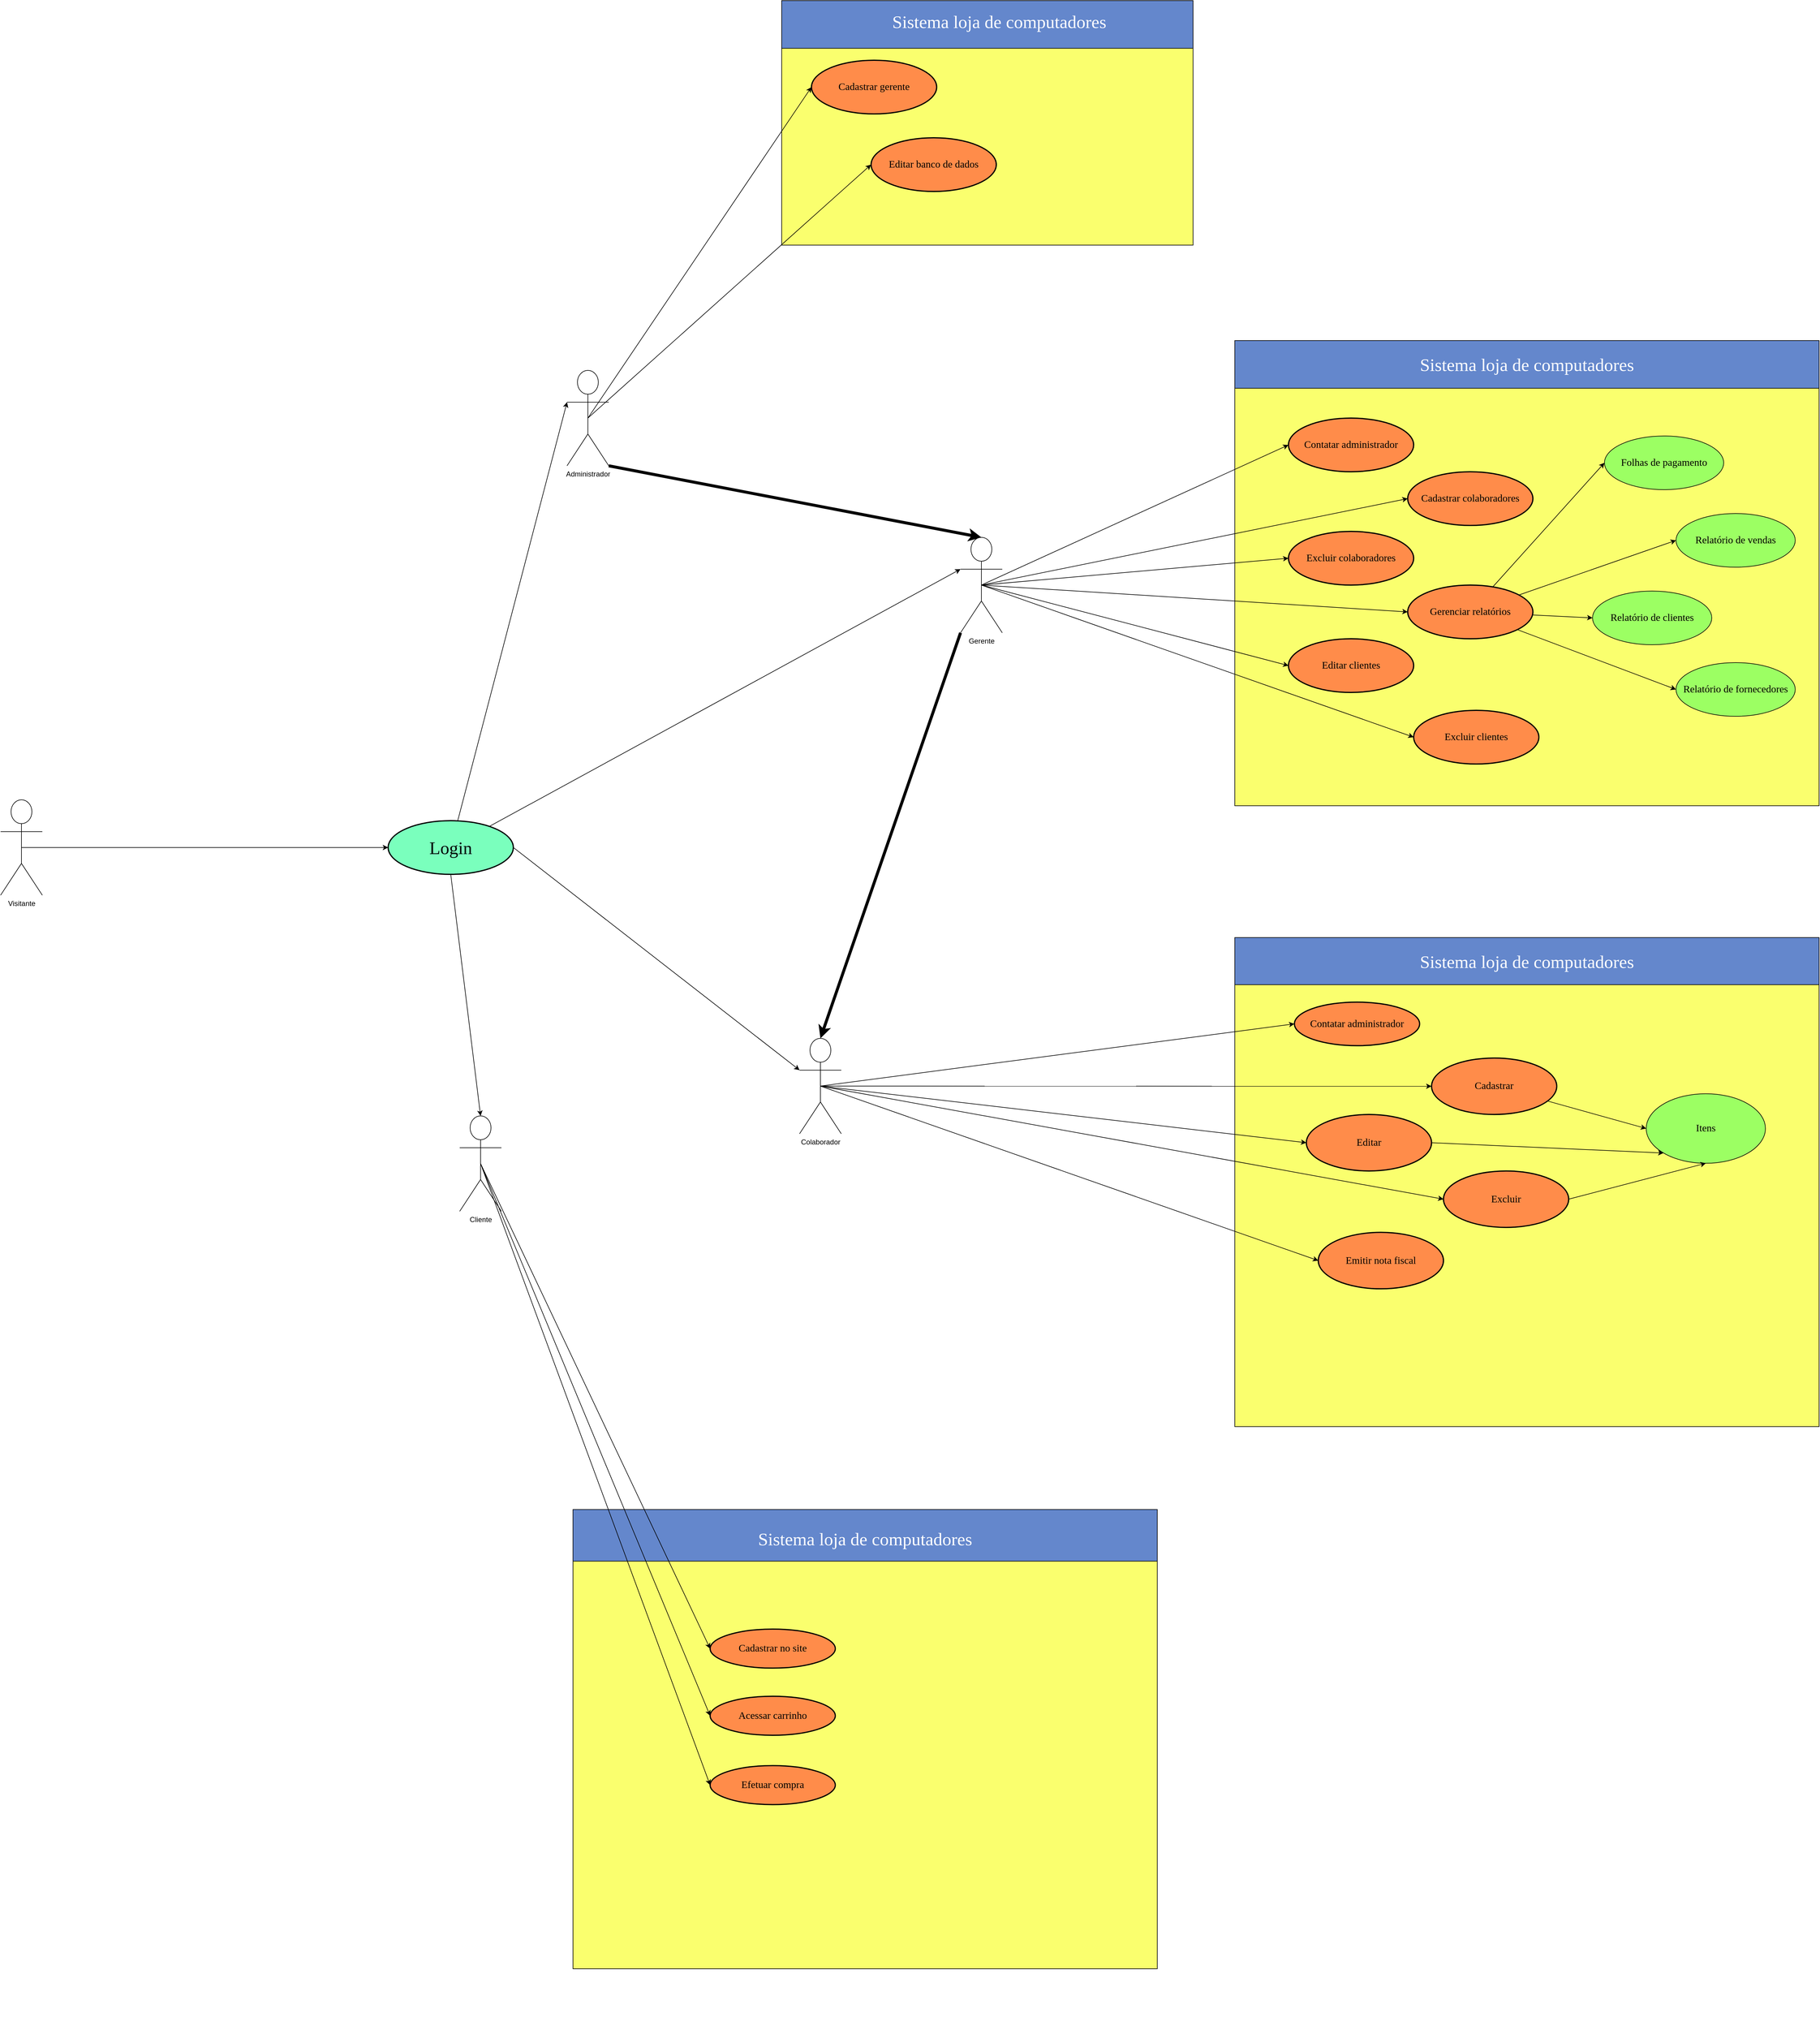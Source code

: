 <mxfile version="14.5.10" type="github"><diagram id="vT2mJT_bwP9MNuO4vzT1" name="Page-1"><mxGraphModel dx="7221" dy="4925" grid="1" gridSize="10" guides="1" tooltips="1" connect="1" arrows="1" fold="1" page="1" pageScale="1" pageWidth="827" pageHeight="1169" math="0" shadow="0"><root><mxCell id="0"/><mxCell id="1" parent="0"/><mxCell id="cgCHBUomsekFKD0tzw8Z-139" value="" style="group" parent="1" vertex="1" connectable="0"><mxGeometry x="-390" y="-1210" width="690" height="410" as="geometry"/></mxCell><mxCell id="cgCHBUomsekFKD0tzw8Z-59" value="" style="rounded=0;whiteSpace=wrap;html=1;fillColor=#FAFF6E;" parent="cgCHBUomsekFKD0tzw8Z-139" vertex="1"><mxGeometry width="690" height="410" as="geometry"/></mxCell><mxCell id="cgCHBUomsekFKD0tzw8Z-60" value="" style="rounded=0;whiteSpace=wrap;html=1;fillColor=#6487CC;" parent="cgCHBUomsekFKD0tzw8Z-139" vertex="1"><mxGeometry width="690" height="80" as="geometry"/></mxCell><mxCell id="cgCHBUomsekFKD0tzw8Z-140" value="&lt;font style=&quot;font-size: 30px&quot; face=&quot;Comic Sans MS&quot; color=&quot;#FFFFFF&quot;&gt;Sistema loja de computadores&lt;/font&gt;" style="text;html=1;strokeColor=none;fillColor=none;align=center;verticalAlign=middle;whiteSpace=wrap;rounded=0;" parent="cgCHBUomsekFKD0tzw8Z-139" vertex="1"><mxGeometry x="150" y="10" width="430" height="50" as="geometry"/></mxCell><mxCell id="cgCHBUomsekFKD0tzw8Z-39" value="&lt;font style=&quot;font-size: 17px&quot; face=&quot;Comic Sans MS&quot;&gt;Cadastrar gerente&lt;/font&gt;" style="ellipse;whiteSpace=wrap;html=1;strokeWidth=2;fillColor=#FF8C4A;" parent="cgCHBUomsekFKD0tzw8Z-139" vertex="1"><mxGeometry x="50" y="100" width="210" height="90" as="geometry"/></mxCell><mxCell id="cgCHBUomsekFKD0tzw8Z-73" value="&lt;font style=&quot;font-size: 17px&quot; face=&quot;Comic Sans MS&quot;&gt;Editar banco de dados&lt;br&gt;&lt;/font&gt;" style="ellipse;whiteSpace=wrap;html=1;strokeWidth=2;fillColor=#FF8C4A;" parent="cgCHBUomsekFKD0tzw8Z-139" vertex="1"><mxGeometry x="150" y="230" width="210" height="90" as="geometry"/></mxCell><mxCell id="cgCHBUomsekFKD0tzw8Z-120" value="" style="group" parent="1" vertex="1" connectable="0"><mxGeometry x="-740" y="1320" width="980" height="870" as="geometry"/></mxCell><mxCell id="cgCHBUomsekFKD0tzw8Z-119" value="" style="group" parent="cgCHBUomsekFKD0tzw8Z-120" vertex="1" connectable="0"><mxGeometry width="980" height="770" as="geometry"/></mxCell><mxCell id="cgCHBUomsekFKD0tzw8Z-75" value="" style="rounded=0;whiteSpace=wrap;html=1;fillColor=#FAFF6E;" parent="cgCHBUomsekFKD0tzw8Z-119" vertex="1"><mxGeometry y="1.083" width="980" height="768.917" as="geometry"/></mxCell><mxCell id="cgCHBUomsekFKD0tzw8Z-76" value="" style="rounded=0;whiteSpace=wrap;html=1;fillColor=#6487CC;" parent="cgCHBUomsekFKD0tzw8Z-119" vertex="1"><mxGeometry width="980" height="86.639" as="geometry"/></mxCell><mxCell id="cgCHBUomsekFKD0tzw8Z-78" value="&lt;font style=&quot;font-size: 17px&quot; face=&quot;Comic Sans MS&quot;&gt;Efetuar compra&lt;br&gt;&lt;/font&gt;" style="ellipse;whiteSpace=wrap;html=1;fillColor=#FF8C4A;strokeWidth=2;" parent="cgCHBUomsekFKD0tzw8Z-119" vertex="1"><mxGeometry x="230" y="429.34" width="210" height="65.377" as="geometry"/></mxCell><mxCell id="cgCHBUomsekFKD0tzw8Z-79" value="&lt;font style=&quot;font-size: 17px&quot; face=&quot;Comic Sans MS&quot;&gt;Acessar carrinho&lt;/font&gt;" style="ellipse;whiteSpace=wrap;html=1;fillColor=#FF8C4A;strokeWidth=2;" parent="cgCHBUomsekFKD0tzw8Z-119" vertex="1"><mxGeometry x="230" y="313.113" width="210" height="65.377" as="geometry"/></mxCell><mxCell id="cgCHBUomsekFKD0tzw8Z-108" value="&lt;font style=&quot;font-size: 17px&quot; face=&quot;Comic Sans MS&quot;&gt;Cadastrar no site&lt;br&gt;&lt;/font&gt;" style="ellipse;whiteSpace=wrap;html=1;fillColor=#FF8C4A;strokeWidth=2;" parent="cgCHBUomsekFKD0tzw8Z-119" vertex="1"><mxGeometry x="230" y="200.519" width="210" height="65.377" as="geometry"/></mxCell><mxCell id="cgCHBUomsekFKD0tzw8Z-77" value="&lt;font style=&quot;font-size: 30px&quot; face=&quot;Comic Sans MS&quot; color=&quot;#FFFFFF&quot;&gt;Sistema loja de computadores&lt;/font&gt;" style="text;html=1;strokeColor=none;fillColor=none;align=center;verticalAlign=middle;whiteSpace=wrap;rounded=0;" parent="cgCHBUomsekFKD0tzw8Z-120" vertex="1"><mxGeometry x="275" y="18.354" width="430" height="61.181" as="geometry"/></mxCell><mxCell id="cgCHBUomsekFKD0tzw8Z-133" value="" style="group" parent="1" vertex="1" connectable="0"><mxGeometry x="370" y="360" width="980" height="820" as="geometry"/></mxCell><mxCell id="cgCHBUomsekFKD0tzw8Z-129" value="" style="rounded=0;whiteSpace=wrap;html=1;fillColor=#FAFF6E;" parent="cgCHBUomsekFKD0tzw8Z-133" vertex="1"><mxGeometry y="0.989" width="980" height="820" as="geometry"/></mxCell><mxCell id="cgCHBUomsekFKD0tzw8Z-131" value="" style="rounded=0;whiteSpace=wrap;html=1;fillColor=#6487CC;" parent="cgCHBUomsekFKD0tzw8Z-133" vertex="1"><mxGeometry y="0.988" width="980" height="79.036" as="geometry"/></mxCell><mxCell id="cgCHBUomsekFKD0tzw8Z-136" value="&lt;font style=&quot;font-size: 30px&quot; face=&quot;Comic Sans MS&quot; color=&quot;#FFFFFF&quot;&gt;Sistema loja de computadores&lt;/font&gt;" style="text;html=1;strokeColor=none;fillColor=none;align=center;verticalAlign=middle;whiteSpace=wrap;rounded=0;" parent="cgCHBUomsekFKD0tzw8Z-133" vertex="1"><mxGeometry x="275" y="13.922" width="430" height="53.178" as="geometry"/></mxCell><mxCell id="cgCHBUomsekFKD0tzw8Z-47" value="&lt;font style=&quot;font-size: 17px&quot; face=&quot;Comic Sans MS&quot;&gt;Contatar administrador&lt;br&gt;&lt;/font&gt;" style="ellipse;whiteSpace=wrap;html=1;fillColor=#FF8C4A;strokeWidth=2;" parent="cgCHBUomsekFKD0tzw8Z-133" vertex="1"><mxGeometry x="100" y="109.198" width="210" height="73.069" as="geometry"/></mxCell><mxCell id="cgCHBUomsekFKD0tzw8Z-48" value="&lt;font style=&quot;font-size: 17px&quot; face=&quot;Comic Sans MS&quot;&gt;Cadastrar&lt;/font&gt;" style="ellipse;whiteSpace=wrap;html=1;fillColor=#FF8C4A;strokeWidth=2;" parent="cgCHBUomsekFKD0tzw8Z-133" vertex="1"><mxGeometry x="330" y="202.967" width="210" height="94.681" as="geometry"/></mxCell><mxCell id="cgCHBUomsekFKD0tzw8Z-62" value="&lt;font style=&quot;font-size: 17px&quot; face=&quot;Comic Sans MS&quot;&gt;Editar&lt;/font&gt;" style="ellipse;whiteSpace=wrap;html=1;fillColor=#FF8C4A;strokeWidth=2;" parent="cgCHBUomsekFKD0tzw8Z-133" vertex="1"><mxGeometry x="120" y="297.648" width="210" height="94.681" as="geometry"/></mxCell><mxCell id="cgCHBUomsekFKD0tzw8Z-54" value="&lt;font style=&quot;font-size: 17px&quot; face=&quot;Comic Sans MS&quot;&gt;Excluir&lt;/font&gt;" style="ellipse;whiteSpace=wrap;html=1;fillColor=#FF8C4A;strokeWidth=2;" parent="cgCHBUomsekFKD0tzw8Z-133" vertex="1"><mxGeometry x="350" y="392.326" width="210" height="94.681" as="geometry"/></mxCell><mxCell id="cgCHBUomsekFKD0tzw8Z-97" value="&lt;font style=&quot;font-size: 17px&quot; face=&quot;Comic Sans MS&quot;&gt;Emitir nota fiscal&lt;br&gt;&lt;/font&gt;" style="ellipse;whiteSpace=wrap;html=1;fillColor=#FF8C4A;strokeWidth=2;" parent="cgCHBUomsekFKD0tzw8Z-133" vertex="1"><mxGeometry x="140" y="495.249" width="210" height="94.681" as="geometry"/></mxCell><mxCell id="cgCHBUomsekFKD0tzw8Z-13" value="" style="rounded=0;whiteSpace=wrap;html=1;fillColor=#FAFF6E;" parent="1" vertex="1"><mxGeometry x="370" y="-640" width="980" height="780" as="geometry"/></mxCell><mxCell id="cgCHBUomsekFKD0tzw8Z-43" style="rounded=0;orthogonalLoop=1;jettySize=auto;html=1;entryX=0;entryY=0.5;entryDx=0;entryDy=0;fillColor=#000000;exitX=0.5;exitY=0.5;exitDx=0;exitDy=0;exitPerimeter=0;" parent="1" source="cgCHBUomsekFKD0tzw8Z-2" target="cgCHBUomsekFKD0tzw8Z-47" edge="1"><mxGeometry relative="1" as="geometry"><mxPoint x="414" y="415" as="targetPoint"/></mxGeometry></mxCell><mxCell id="cgCHBUomsekFKD0tzw8Z-49" style="rounded=0;orthogonalLoop=1;jettySize=auto;html=1;entryX=0;entryY=0.5;entryDx=0;entryDy=0;fillColor=#000000;exitX=0.5;exitY=0.5;exitDx=0;exitDy=0;exitPerimeter=0;" parent="1" source="cgCHBUomsekFKD0tzw8Z-2" target="cgCHBUomsekFKD0tzw8Z-48" edge="1"><mxGeometry relative="1" as="geometry"/></mxCell><mxCell id="cgCHBUomsekFKD0tzw8Z-56" style="rounded=0;orthogonalLoop=1;jettySize=auto;html=1;entryX=0;entryY=0.5;entryDx=0;entryDy=0;fillColor=#000000;exitX=0.5;exitY=0.5;exitDx=0;exitDy=0;exitPerimeter=0;" parent="1" source="cgCHBUomsekFKD0tzw8Z-2" target="cgCHBUomsekFKD0tzw8Z-54" edge="1"><mxGeometry relative="1" as="geometry"/></mxCell><mxCell id="cgCHBUomsekFKD0tzw8Z-63" style="edgeStyle=none;rounded=0;orthogonalLoop=1;jettySize=auto;html=1;entryX=0;entryY=0.5;entryDx=0;entryDy=0;fillColor=#000000;exitX=0.5;exitY=0.5;exitDx=0;exitDy=0;exitPerimeter=0;" parent="1" source="cgCHBUomsekFKD0tzw8Z-2" target="cgCHBUomsekFKD0tzw8Z-62" edge="1"><mxGeometry relative="1" as="geometry"/></mxCell><mxCell id="cgCHBUomsekFKD0tzw8Z-98" style="edgeStyle=none;rounded=0;orthogonalLoop=1;jettySize=auto;html=1;entryX=0;entryY=0.5;entryDx=0;entryDy=0;fillColor=#000000;exitX=0.5;exitY=0.5;exitDx=0;exitDy=0;exitPerimeter=0;" parent="1" source="cgCHBUomsekFKD0tzw8Z-2" target="cgCHBUomsekFKD0tzw8Z-97" edge="1"><mxGeometry relative="1" as="geometry"/></mxCell><mxCell id="cgCHBUomsekFKD0tzw8Z-2" value="Colaborador" style="shape=umlActor;verticalLabelPosition=bottom;verticalAlign=top;html=1;" parent="1" vertex="1"><mxGeometry x="-360" y="530" width="70" height="160" as="geometry"/></mxCell><mxCell id="cgCHBUomsekFKD0tzw8Z-40" style="rounded=0;orthogonalLoop=1;jettySize=auto;html=1;entryX=0;entryY=0.5;entryDx=0;entryDy=0;fillColor=#000000;exitX=0.5;exitY=0.5;exitDx=0;exitDy=0;exitPerimeter=0;" parent="1" source="cgCHBUomsekFKD0tzw8Z-3" target="cgCHBUomsekFKD0tzw8Z-39" edge="1"><mxGeometry relative="1" as="geometry"/></mxCell><mxCell id="cgCHBUomsekFKD0tzw8Z-74" style="edgeStyle=none;rounded=0;orthogonalLoop=1;jettySize=auto;html=1;entryX=0;entryY=0.5;entryDx=0;entryDy=0;fillColor=#000000;exitX=0.5;exitY=0.5;exitDx=0;exitDy=0;exitPerimeter=0;" parent="1" source="cgCHBUomsekFKD0tzw8Z-3" target="cgCHBUomsekFKD0tzw8Z-73" edge="1"><mxGeometry relative="1" as="geometry"/></mxCell><mxCell id="cgCHBUomsekFKD0tzw8Z-137" style="edgeStyle=none;rounded=0;orthogonalLoop=1;jettySize=auto;html=1;entryX=0.5;entryY=0;entryDx=0;entryDy=0;entryPerimeter=0;fillColor=#000000;exitX=1;exitY=1;exitDx=0;exitDy=0;exitPerimeter=0;strokeWidth=5;" parent="1" source="cgCHBUomsekFKD0tzw8Z-3" target="cgCHBUomsekFKD0tzw8Z-30" edge="1"><mxGeometry relative="1" as="geometry"/></mxCell><mxCell id="cgCHBUomsekFKD0tzw8Z-3" value="Administrador" style="shape=umlActor;verticalLabelPosition=bottom;verticalAlign=top;html=1;" parent="1" vertex="1"><mxGeometry x="-750" y="-590" width="70" height="160" as="geometry"/></mxCell><mxCell id="cgCHBUomsekFKD0tzw8Z-4" value="Cliente" style="shape=umlActor;verticalLabelPosition=bottom;verticalAlign=top;html=1;" parent="1" vertex="1"><mxGeometry x="-930" y="660.0" width="70" height="160" as="geometry"/></mxCell><mxCell id="cgCHBUomsekFKD0tzw8Z-8" value="&lt;font style=&quot;font-size: 17px&quot; face=&quot;Comic Sans MS&quot;&gt;Cadastrar colaboradores&lt;/font&gt;" style="ellipse;whiteSpace=wrap;html=1;fillColor=#FF8C4A;strokeWidth=2;" parent="1" vertex="1"><mxGeometry x="660" y="-420" width="210" height="90" as="geometry"/></mxCell><mxCell id="cgCHBUomsekFKD0tzw8Z-25" style="rounded=0;orthogonalLoop=1;jettySize=auto;html=1;entryX=0;entryY=0.5;entryDx=0;entryDy=0;" parent="1" source="cgCHBUomsekFKD0tzw8Z-20" target="cgCHBUomsekFKD0tzw8Z-24" edge="1"><mxGeometry relative="1" as="geometry"/></mxCell><mxCell id="cgCHBUomsekFKD0tzw8Z-27" style="rounded=0;orthogonalLoop=1;jettySize=auto;html=1;entryX=0;entryY=0.5;entryDx=0;entryDy=0;" parent="1" source="cgCHBUomsekFKD0tzw8Z-20" target="cgCHBUomsekFKD0tzw8Z-26" edge="1"><mxGeometry relative="1" as="geometry"/></mxCell><mxCell id="cgCHBUomsekFKD0tzw8Z-106" style="edgeStyle=none;rounded=0;orthogonalLoop=1;jettySize=auto;html=1;entryX=0;entryY=0.5;entryDx=0;entryDy=0;fillColor=#000000;" parent="1" source="cgCHBUomsekFKD0tzw8Z-20" target="cgCHBUomsekFKD0tzw8Z-105" edge="1"><mxGeometry relative="1" as="geometry"/></mxCell><mxCell id="cgCHBUomsekFKD0tzw8Z-111" style="edgeStyle=none;rounded=0;orthogonalLoop=1;jettySize=auto;html=1;entryX=0;entryY=0.5;entryDx=0;entryDy=0;fillColor=#000000;" parent="1" source="cgCHBUomsekFKD0tzw8Z-20" target="cgCHBUomsekFKD0tzw8Z-110" edge="1"><mxGeometry relative="1" as="geometry"/></mxCell><mxCell id="cgCHBUomsekFKD0tzw8Z-20" value="&lt;font style=&quot;font-size: 17px&quot; face=&quot;Comic Sans MS&quot;&gt;Gerenciar relatórios&lt;/font&gt;" style="ellipse;whiteSpace=wrap;html=1;fillColor=#FF8C4A;strokeWidth=2;" parent="1" vertex="1"><mxGeometry x="660" y="-230" width="210" height="90" as="geometry"/></mxCell><mxCell id="cgCHBUomsekFKD0tzw8Z-22" value="&lt;font style=&quot;font-size: 17px&quot; face=&quot;Comic Sans MS&quot;&gt;Excluir colaboradores&lt;br&gt;&lt;/font&gt;" style="ellipse;whiteSpace=wrap;html=1;fillColor=#FF8C4A;strokeWidth=2;" parent="1" vertex="1"><mxGeometry x="460" y="-320" width="210" height="90" as="geometry"/></mxCell><mxCell id="cgCHBUomsekFKD0tzw8Z-24" value="&lt;font style=&quot;font-size: 17px&quot; face=&quot;Comic Sans MS&quot;&gt;Folhas de pagamento&lt;/font&gt;" style="ellipse;whiteSpace=wrap;html=1;fillColor=#9CFF63;" parent="1" vertex="1"><mxGeometry x="990" y="-480" width="200" height="90" as="geometry"/></mxCell><mxCell id="cgCHBUomsekFKD0tzw8Z-26" value="&lt;font style=&quot;font-size: 17px&quot; face=&quot;Comic Sans MS&quot;&gt;Relatório de vendas&lt;/font&gt;" style="ellipse;whiteSpace=wrap;html=1;fillColor=#9CFF63;" parent="1" vertex="1"><mxGeometry x="1110" y="-350" width="200" height="90" as="geometry"/></mxCell><mxCell id="cgCHBUomsekFKD0tzw8Z-35" style="rounded=0;orthogonalLoop=1;jettySize=auto;html=1;entryX=0;entryY=0.5;entryDx=0;entryDy=0;fillColor=#000000;exitX=0.5;exitY=0.5;exitDx=0;exitDy=0;exitPerimeter=0;" parent="1" source="cgCHBUomsekFKD0tzw8Z-30" target="cgCHBUomsekFKD0tzw8Z-8" edge="1"><mxGeometry relative="1" as="geometry"><mxPoint x="-20" y="-210" as="sourcePoint"/><mxPoint x="250" y="-180" as="targetPoint"/></mxGeometry></mxCell><mxCell id="cgCHBUomsekFKD0tzw8Z-36" style="rounded=0;orthogonalLoop=1;jettySize=auto;html=1;fillColor=#000000;entryX=0;entryY=0.5;entryDx=0;entryDy=0;entryPerimeter=0;exitX=0.5;exitY=0.5;exitDx=0;exitDy=0;exitPerimeter=0;" parent="1" source="cgCHBUomsekFKD0tzw8Z-30" target="cgCHBUomsekFKD0tzw8Z-20" edge="1"><mxGeometry relative="1" as="geometry"><mxPoint x="370" y="-170" as="targetPoint"/></mxGeometry></mxCell><mxCell id="cgCHBUomsekFKD0tzw8Z-37" style="rounded=0;orthogonalLoop=1;jettySize=auto;html=1;entryX=0;entryY=0.5;entryDx=0;entryDy=0;fillColor=#000000;exitX=0.5;exitY=0.5;exitDx=0;exitDy=0;exitPerimeter=0;" parent="1" source="cgCHBUomsekFKD0tzw8Z-30" target="cgCHBUomsekFKD0tzw8Z-22" edge="1"><mxGeometry relative="1" as="geometry"/></mxCell><mxCell id="cgCHBUomsekFKD0tzw8Z-38" style="rounded=0;orthogonalLoop=1;jettySize=auto;html=1;entryX=0;entryY=0.5;entryDx=0;entryDy=0;fillColor=#000000;exitX=0.5;exitY=0.5;exitDx=0;exitDy=0;exitPerimeter=0;" parent="1" source="cgCHBUomsekFKD0tzw8Z-30" target="cgCHBUomsekFKD0tzw8Z-101" edge="1"><mxGeometry relative="1" as="geometry"><mxPoint x="490" y="-35" as="targetPoint"/></mxGeometry></mxCell><mxCell id="cgCHBUomsekFKD0tzw8Z-100" style="edgeStyle=none;rounded=0;orthogonalLoop=1;jettySize=auto;html=1;entryX=0;entryY=0.5;entryDx=0;entryDy=0;fillColor=#000000;exitX=0.5;exitY=0.5;exitDx=0;exitDy=0;exitPerimeter=0;" parent="1" source="cgCHBUomsekFKD0tzw8Z-30" target="cgCHBUomsekFKD0tzw8Z-99" edge="1"><mxGeometry relative="1" as="geometry"/></mxCell><mxCell id="cgCHBUomsekFKD0tzw8Z-104" style="edgeStyle=none;rounded=0;orthogonalLoop=1;jettySize=auto;html=1;entryX=0;entryY=0.5;entryDx=0;entryDy=0;fillColor=#000000;exitX=0.5;exitY=0.5;exitDx=0;exitDy=0;exitPerimeter=0;" parent="1" source="cgCHBUomsekFKD0tzw8Z-30" target="cgCHBUomsekFKD0tzw8Z-102" edge="1"><mxGeometry relative="1" as="geometry"/></mxCell><mxCell id="cgCHBUomsekFKD0tzw8Z-138" style="edgeStyle=none;rounded=0;orthogonalLoop=1;jettySize=auto;html=1;entryX=0.5;entryY=0;entryDx=0;entryDy=0;entryPerimeter=0;startArrow=none;startFill=0;endArrow=classic;endFill=1;strokeWidth=5;fillColor=#000000;jumpSize=3;exitX=0;exitY=1;exitDx=0;exitDy=0;exitPerimeter=0;" parent="1" source="cgCHBUomsekFKD0tzw8Z-30" target="cgCHBUomsekFKD0tzw8Z-2" edge="1"><mxGeometry relative="1" as="geometry"><mxPoint x="-55" y="-130" as="sourcePoint"/></mxGeometry></mxCell><mxCell id="cgCHBUomsekFKD0tzw8Z-30" value="Gerente" style="shape=umlActor;verticalLabelPosition=bottom;verticalAlign=top;html=1;" parent="1" vertex="1"><mxGeometry x="-90" y="-310" width="70" height="160" as="geometry"/></mxCell><mxCell id="cgCHBUomsekFKD0tzw8Z-44" value="" style="rounded=0;whiteSpace=wrap;html=1;fillColor=#6487CC;" parent="1" vertex="1"><mxGeometry x="370" y="-640" width="980" height="80" as="geometry"/></mxCell><mxCell id="cgCHBUomsekFKD0tzw8Z-41" value="&lt;font style=&quot;font-size: 30px&quot; face=&quot;Comic Sans MS&quot; color=&quot;#FFFFFF&quot;&gt;Sistema loja de computadores&lt;/font&gt;" style="text;html=1;strokeColor=none;fillColor=none;align=center;verticalAlign=middle;whiteSpace=wrap;rounded=0;" parent="1" vertex="1"><mxGeometry x="645" y="-625" width="430" height="50" as="geometry"/></mxCell><mxCell id="cgCHBUomsekFKD0tzw8Z-61" value="&lt;font style=&quot;font-size: 30px&quot; face=&quot;Comic Sans MS&quot; color=&quot;#FFFFFF&quot;&gt;Sistema loja de computadores&lt;/font&gt;" style="text;html=1;strokeColor=none;fillColor=none;align=center;verticalAlign=middle;whiteSpace=wrap;rounded=0;" parent="1" vertex="1"><mxGeometry x="645" y="-1105" width="430" height="50" as="geometry"/></mxCell><mxCell id="cgCHBUomsekFKD0tzw8Z-68" style="edgeStyle=none;rounded=0;orthogonalLoop=1;jettySize=auto;html=1;entryX=0;entryY=0.5;entryDx=0;entryDy=0;fillColor=#000000;exitX=0.5;exitY=0.5;exitDx=0;exitDy=0;exitPerimeter=0;" parent="1" source="cgCHBUomsekFKD0tzw8Z-65" target="cgCHBUomsekFKD0tzw8Z-67" edge="1"><mxGeometry relative="1" as="geometry"/></mxCell><mxCell id="cgCHBUomsekFKD0tzw8Z-65" value="&lt;div&gt;Visitante&lt;/div&gt;" style="shape=umlActor;verticalLabelPosition=bottom;verticalAlign=top;html=1;" parent="1" vertex="1"><mxGeometry x="-1700" y="130" width="70" height="160" as="geometry"/></mxCell><mxCell id="cgCHBUomsekFKD0tzw8Z-69" style="rounded=0;orthogonalLoop=1;jettySize=auto;html=1;fillColor=#000000;entryX=0;entryY=0.333;entryDx=0;entryDy=0;entryPerimeter=0;" parent="1" source="cgCHBUomsekFKD0tzw8Z-67" target="cgCHBUomsekFKD0tzw8Z-30" edge="1"><mxGeometry relative="1" as="geometry"><mxPoint x="-100" y="-170" as="targetPoint"/></mxGeometry></mxCell><mxCell id="cgCHBUomsekFKD0tzw8Z-70" style="edgeStyle=none;rounded=0;orthogonalLoop=1;jettySize=auto;html=1;entryX=0;entryY=0.333;entryDx=0;entryDy=0;entryPerimeter=0;fillColor=#000000;exitX=1;exitY=0.5;exitDx=0;exitDy=0;" parent="1" source="cgCHBUomsekFKD0tzw8Z-67" target="cgCHBUomsekFKD0tzw8Z-2" edge="1"><mxGeometry relative="1" as="geometry"/></mxCell><mxCell id="cgCHBUomsekFKD0tzw8Z-71" style="edgeStyle=none;rounded=0;orthogonalLoop=1;jettySize=auto;html=1;fillColor=#000000;entryX=0.5;entryY=0;entryDx=0;entryDy=0;entryPerimeter=0;exitX=0.5;exitY=1;exitDx=0;exitDy=0;" parent="1" source="cgCHBUomsekFKD0tzw8Z-67" target="cgCHBUomsekFKD0tzw8Z-4" edge="1"><mxGeometry relative="1" as="geometry"><mxPoint x="-820" y="470" as="targetPoint"/></mxGeometry></mxCell><mxCell id="cgCHBUomsekFKD0tzw8Z-72" style="edgeStyle=none;rounded=0;orthogonalLoop=1;jettySize=auto;html=1;entryX=0;entryY=0.333;entryDx=0;entryDy=0;entryPerimeter=0;fillColor=#000000;" parent="1" source="cgCHBUomsekFKD0tzw8Z-67" target="cgCHBUomsekFKD0tzw8Z-3" edge="1"><mxGeometry relative="1" as="geometry"/></mxCell><mxCell id="cgCHBUomsekFKD0tzw8Z-67" value="&lt;font style=&quot;font-size: 30px&quot; face=&quot;Comic Sans MS&quot;&gt;Login&lt;/font&gt;" style="ellipse;whiteSpace=wrap;html=1;strokeWidth=2;fillColor=#7AFFBD;" parent="1" vertex="1"><mxGeometry x="-1050" y="165" width="210" height="90" as="geometry"/></mxCell><mxCell id="cgCHBUomsekFKD0tzw8Z-80" style="edgeStyle=none;rounded=0;orthogonalLoop=1;jettySize=auto;html=1;entryX=0;entryY=0.5;entryDx=0;entryDy=0;fillColor=#000000;exitX=0.5;exitY=0.5;exitDx=0;exitDy=0;exitPerimeter=0;" parent="1" source="cgCHBUomsekFKD0tzw8Z-4" target="cgCHBUomsekFKD0tzw8Z-78" edge="1"><mxGeometry relative="1" as="geometry"/></mxCell><mxCell id="cgCHBUomsekFKD0tzw8Z-81" style="edgeStyle=none;rounded=0;orthogonalLoop=1;jettySize=auto;html=1;entryX=0;entryY=0.5;entryDx=0;entryDy=0;fillColor=#000000;exitX=0.5;exitY=0.5;exitDx=0;exitDy=0;exitPerimeter=0;" parent="1" source="cgCHBUomsekFKD0tzw8Z-4" target="cgCHBUomsekFKD0tzw8Z-79" edge="1"><mxGeometry relative="1" as="geometry"/></mxCell><mxCell id="cgCHBUomsekFKD0tzw8Z-99" value="&lt;font style=&quot;font-size: 17px&quot; face=&quot;Comic Sans MS&quot;&gt;Contatar administrador&lt;br&gt;&lt;/font&gt;" style="ellipse;whiteSpace=wrap;html=1;fillColor=#FF8C4A;strokeWidth=2;" parent="1" vertex="1"><mxGeometry x="460" y="-510" width="210" height="90" as="geometry"/></mxCell><mxCell id="cgCHBUomsekFKD0tzw8Z-101" value="&lt;font style=&quot;font-size: 17px&quot; face=&quot;Comic Sans MS&quot;&gt;Editar clientes&lt;br&gt;&lt;/font&gt;" style="ellipse;whiteSpace=wrap;html=1;fillColor=#FF8C4A;strokeWidth=2;" parent="1" vertex="1"><mxGeometry x="460" y="-140" width="210" height="90" as="geometry"/></mxCell><mxCell id="cgCHBUomsekFKD0tzw8Z-102" value="&lt;font style=&quot;font-size: 17px&quot; face=&quot;Comic Sans MS&quot;&gt;Excluir clientes&lt;/font&gt;" style="ellipse;whiteSpace=wrap;html=1;fillColor=#FF8C4A;strokeWidth=2;" parent="1" vertex="1"><mxGeometry x="670" y="-20" width="210" height="90" as="geometry"/></mxCell><mxCell id="cgCHBUomsekFKD0tzw8Z-103" style="edgeStyle=none;rounded=0;orthogonalLoop=1;jettySize=auto;html=1;exitX=0.5;exitY=1;exitDx=0;exitDy=0;fillColor=#000000;" parent="1" source="cgCHBUomsekFKD0tzw8Z-102" target="cgCHBUomsekFKD0tzw8Z-102" edge="1"><mxGeometry relative="1" as="geometry"/></mxCell><mxCell id="cgCHBUomsekFKD0tzw8Z-105" value="&lt;font style=&quot;font-size: 17px&quot; face=&quot;Comic Sans MS&quot;&gt;Relatório de clientes&lt;br&gt;&lt;/font&gt;" style="ellipse;whiteSpace=wrap;html=1;fillColor=#9CFF63;" parent="1" vertex="1"><mxGeometry x="970" y="-220" width="200" height="90" as="geometry"/></mxCell><mxCell id="cgCHBUomsekFKD0tzw8Z-109" style="rounded=0;orthogonalLoop=1;jettySize=auto;html=1;entryX=0;entryY=0.5;entryDx=0;entryDy=0;fillColor=#000000;exitX=0.5;exitY=0.5;exitDx=0;exitDy=0;exitPerimeter=0;" parent="1" source="cgCHBUomsekFKD0tzw8Z-4" target="cgCHBUomsekFKD0tzw8Z-108" edge="1"><mxGeometry relative="1" as="geometry"/></mxCell><mxCell id="cgCHBUomsekFKD0tzw8Z-110" value="&lt;font style=&quot;font-size: 17px&quot; face=&quot;Comic Sans MS&quot;&gt;Relatório de fornecedores&lt;br&gt;&lt;/font&gt;" style="ellipse;whiteSpace=wrap;html=1;fillColor=#9CFF63;" parent="1" vertex="1"><mxGeometry x="1110" y="-100" width="200" height="90" as="geometry"/></mxCell><mxCell id="cgCHBUomsekFKD0tzw8Z-50" value="&lt;font style=&quot;font-size: 17px&quot; face=&quot;Comic Sans MS&quot;&gt;Itens&lt;/font&gt;" style="ellipse;whiteSpace=wrap;html=1;fillColor=#9CFF63;" parent="1" vertex="1"><mxGeometry x="1060" y="622.817" width="200" height="116.62" as="geometry"/></mxCell><mxCell id="cgCHBUomsekFKD0tzw8Z-51" style="rounded=0;orthogonalLoop=1;jettySize=auto;html=1;entryX=0;entryY=0.5;entryDx=0;entryDy=0;fillColor=#000000;" parent="1" source="cgCHBUomsekFKD0tzw8Z-48" target="cgCHBUomsekFKD0tzw8Z-50" edge="1"><mxGeometry x="370" y="260" as="geometry"/></mxCell><mxCell id="cgCHBUomsekFKD0tzw8Z-64" style="edgeStyle=none;rounded=0;orthogonalLoop=1;jettySize=auto;html=1;entryX=0;entryY=1;entryDx=0;entryDy=0;fillColor=#000000;exitX=1;exitY=0.5;exitDx=0;exitDy=0;" parent="1" source="cgCHBUomsekFKD0tzw8Z-62" target="cgCHBUomsekFKD0tzw8Z-50" edge="1"><mxGeometry x="370" y="260" as="geometry"/></mxCell><mxCell id="cgCHBUomsekFKD0tzw8Z-55" style="rounded=0;orthogonalLoop=1;jettySize=auto;html=1;fillColor=#000000;exitX=1;exitY=0.5;exitDx=0;exitDy=0;entryX=0.5;entryY=1;entryDx=0;entryDy=0;" parent="1" source="cgCHBUomsekFKD0tzw8Z-54" target="cgCHBUomsekFKD0tzw8Z-50" edge="1"><mxGeometry x="370" y="260" as="geometry"/></mxCell></root></mxGraphModel></diagram></mxfile>